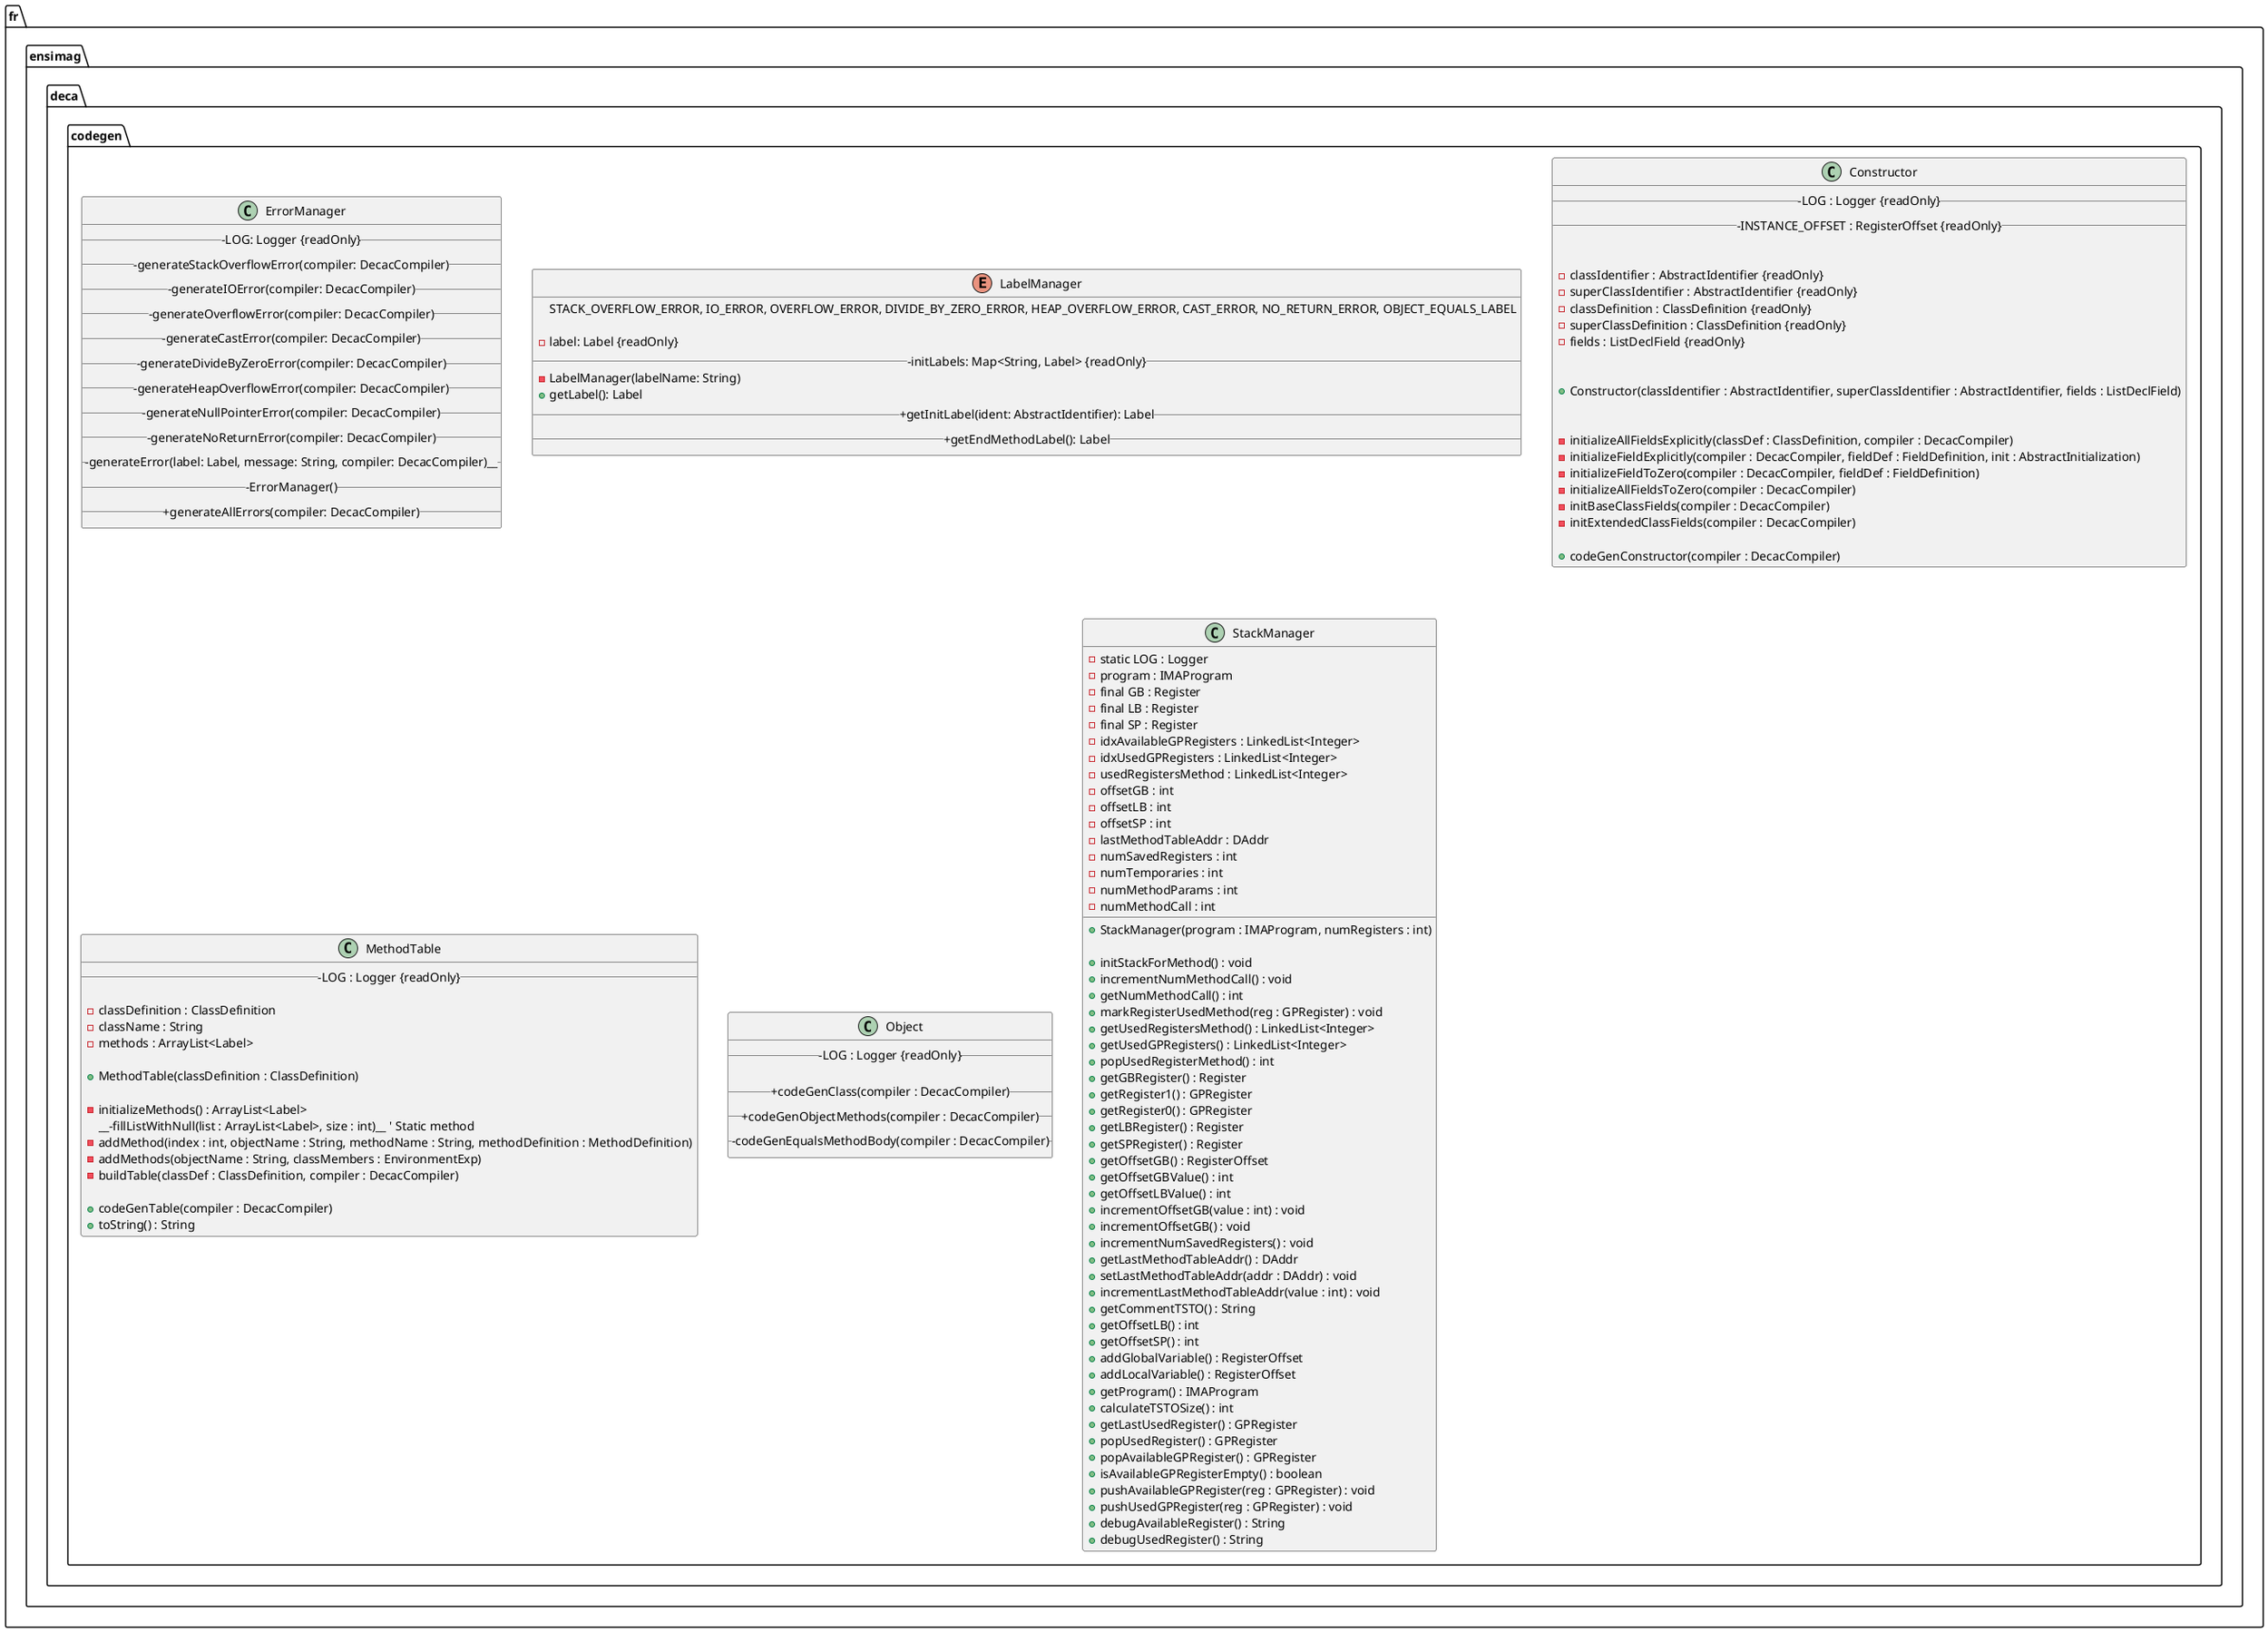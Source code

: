 @startuml

package fr.ensimag.deca.codegen{
    class ErrorManager {
        __-LOG: Logger {readOnly}__
        __-generateStackOverflowError(compiler: DecacCompiler)__
        __-generateIOError(compiler: DecacCompiler)__
        __-generateOverflowError(compiler: DecacCompiler)__
        __-generateCastError(compiler: DecacCompiler)__
        __-generateDivideByZeroError(compiler: DecacCompiler)__
        __-generateHeapOverflowError(compiler: DecacCompiler)__
        __-generateNullPointerError(compiler: DecacCompiler)__
        __-generateNoReturnError(compiler: DecacCompiler)__
        __-generateError(label: Label, message: String, compiler: DecacCompiler)____
        __-ErrorManager()__
        __+generateAllErrors(compiler: DecacCompiler)__
    }

    enum LabelManager{
        STACK_OVERFLOW_ERROR, IO_ERROR, OVERFLOW_ERROR, DIVIDE_BY_ZERO_ERROR, HEAP_OVERFLOW_ERROR, CAST_ERROR, NO_RETURN_ERROR, OBJECT_EQUALS_LABEL

        -label: Label {readOnly}
        __-initLabels: Map<String, Label> {readOnly}__
        -LabelManager(labelName: String)
        +getLabel(): Label
        __+getInitLabel(ident: AbstractIdentifier): Label__
        __+getEndMethodLabel(): Label__
    }

    class Constructor {
    __-LOG : Logger {readOnly}__
    __-INSTANCE_OFFSET : RegisterOffset {readOnly}__


    -classIdentifier : AbstractIdentifier {readOnly}
    -superClassIdentifier : AbstractIdentifier {readOnly}
    -classDefinition : ClassDefinition {readOnly}
    -superClassDefinition : ClassDefinition {readOnly}
    -fields : ListDeclField {readOnly}


    +Constructor(classIdentifier : AbstractIdentifier, superClassIdentifier : AbstractIdentifier, fields : ListDeclField)


    -initializeAllFieldsExplicitly(classDef : ClassDefinition, compiler : DecacCompiler)
    -initializeFieldExplicitly(compiler : DecacCompiler, fieldDef : FieldDefinition, init : AbstractInitialization)
    -initializeFieldToZero(compiler : DecacCompiler, fieldDef : FieldDefinition)
    -initializeAllFieldsToZero(compiler : DecacCompiler)
    -initBaseClassFields(compiler : DecacCompiler)
    -initExtendedClassFields(compiler : DecacCompiler)

    +codeGenConstructor(compiler : DecacCompiler)
    }

    class MethodTable {
    __-LOG : Logger {readOnly}__

    -classDefinition : ClassDefinition
    -className : String
    -methods : ArrayList<Label>

    +MethodTable(classDefinition : ClassDefinition)

    -initializeMethods() : ArrayList<Label>
    __-fillListWithNull(list : ArrayList<Label>, size : int)__ ' Static method
    -addMethod(index : int, objectName : String, methodName : String, methodDefinition : MethodDefinition)
    -addMethods(objectName : String, classMembers : EnvironmentExp)
    -buildTable(classDef : ClassDefinition, compiler : DecacCompiler)

    +codeGenTable(compiler : DecacCompiler)
    +toString() : String
    }

    class Object {
    __-LOG : Logger {readOnly}__

    __+codeGenClass(compiler : DecacCompiler)__
    __+codeGenObjectMethods(compiler : DecacCompiler)__
    __-codeGenEqualsMethodBody(compiler : DecacCompiler)__
    }

    class StackManager {
        - static LOG : Logger
        - program : IMAProgram
        - final GB : Register
        - final LB : Register
        - final SP : Register
        - idxAvailableGPRegisters : LinkedList<Integer>
        - idxUsedGPRegisters : LinkedList<Integer>
        - usedRegistersMethod : LinkedList<Integer>
        - offsetGB : int
        - offsetLB : int
        - offsetSP : int
        - lastMethodTableAddr : DAddr
        - numSavedRegisters : int
        - numTemporaries : int
        - numMethodParams : int
        - numMethodCall : int

        + StackManager(program : IMAProgram, numRegisters : int)

        + initStackForMethod() : void
        + incrementNumMethodCall() : void
        + getNumMethodCall() : int
        + markRegisterUsedMethod(reg : GPRegister) : void
        + getUsedRegistersMethod() : LinkedList<Integer>
        + getUsedGPRegisters() : LinkedList<Integer>
        + popUsedRegisterMethod() : int
        + getGBRegister() : Register
        + getRegister1() : GPRegister
        + getRegister0() : GPRegister
        + getLBRegister() : Register
        + getSPRegister() : Register
        + getOffsetGB() : RegisterOffset
        + getOffsetGBValue() : int
        + getOffsetLBValue() : int
        + incrementOffsetGB(value : int) : void
        + incrementOffsetGB() : void
        + incrementNumSavedRegisters() : void
        + getLastMethodTableAddr() : DAddr
        + setLastMethodTableAddr(addr : DAddr) : void
        + incrementLastMethodTableAddr(value : int) : void
        + getCommentTSTO() : String
        + getOffsetLB() : int
        + getOffsetSP() : int
        + addGlobalVariable() : RegisterOffset
        + addLocalVariable() : RegisterOffset
        + getProgram() : IMAProgram
        + calculateTSTOSize() : int
        + getLastUsedRegister() : GPRegister
        + popUsedRegister() : GPRegister
        + popAvailableGPRegister() : GPRegister
        + isAvailableGPRegisterEmpty() : boolean
        + pushAvailableGPRegister(reg : GPRegister) : void
        + pushUsedGPRegister(reg : GPRegister) : void
        + debugAvailableRegister() : String
        + debugUsedRegister() : String
    }
}
@enduml